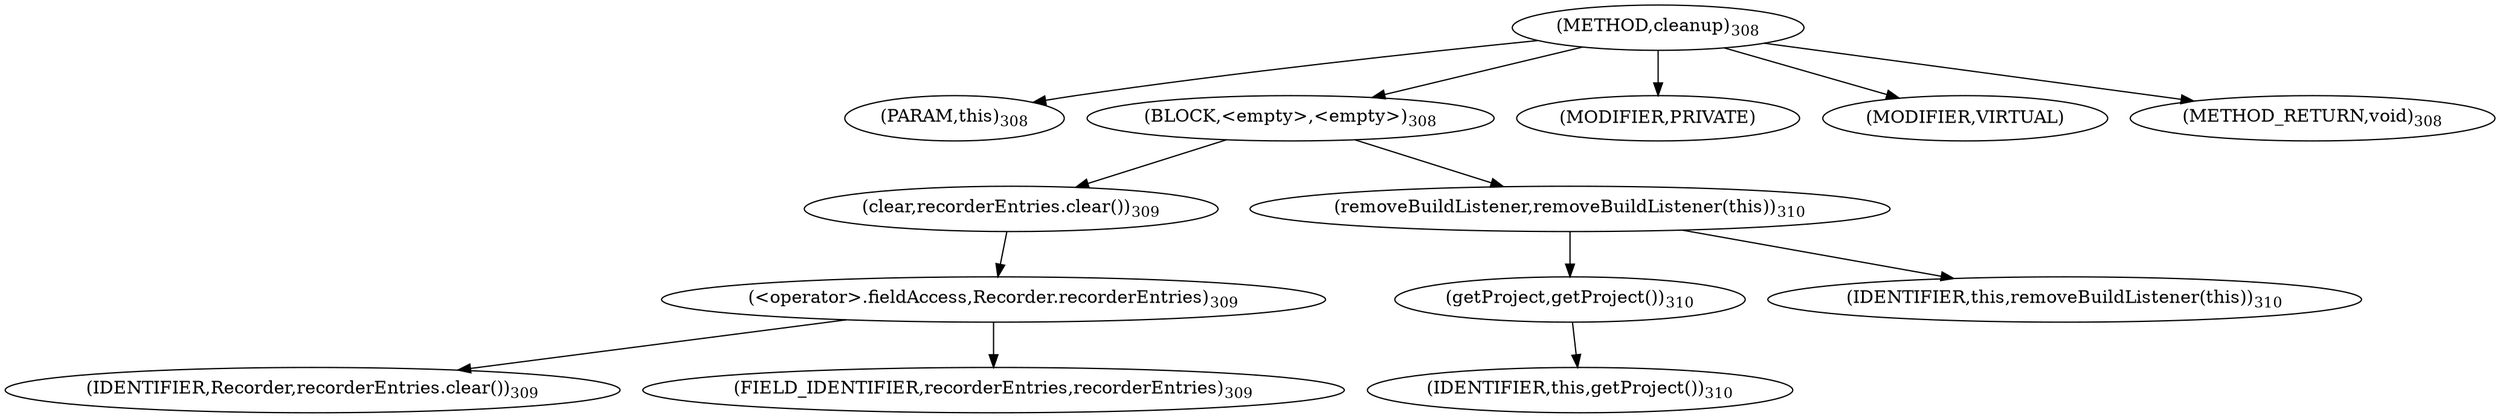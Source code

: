 digraph "cleanup" {  
"397" [label = <(METHOD,cleanup)<SUB>308</SUB>> ]
"29" [label = <(PARAM,this)<SUB>308</SUB>> ]
"398" [label = <(BLOCK,&lt;empty&gt;,&lt;empty&gt;)<SUB>308</SUB>> ]
"399" [label = <(clear,recorderEntries.clear())<SUB>309</SUB>> ]
"400" [label = <(&lt;operator&gt;.fieldAccess,Recorder.recorderEntries)<SUB>309</SUB>> ]
"401" [label = <(IDENTIFIER,Recorder,recorderEntries.clear())<SUB>309</SUB>> ]
"402" [label = <(FIELD_IDENTIFIER,recorderEntries,recorderEntries)<SUB>309</SUB>> ]
"403" [label = <(removeBuildListener,removeBuildListener(this))<SUB>310</SUB>> ]
"404" [label = <(getProject,getProject())<SUB>310</SUB>> ]
"30" [label = <(IDENTIFIER,this,getProject())<SUB>310</SUB>> ]
"28" [label = <(IDENTIFIER,this,removeBuildListener(this))<SUB>310</SUB>> ]
"405" [label = <(MODIFIER,PRIVATE)> ]
"406" [label = <(MODIFIER,VIRTUAL)> ]
"407" [label = <(METHOD_RETURN,void)<SUB>308</SUB>> ]
  "397" -> "29" 
  "397" -> "398" 
  "397" -> "405" 
  "397" -> "406" 
  "397" -> "407" 
  "398" -> "399" 
  "398" -> "403" 
  "399" -> "400" 
  "400" -> "401" 
  "400" -> "402" 
  "403" -> "404" 
  "403" -> "28" 
  "404" -> "30" 
}
